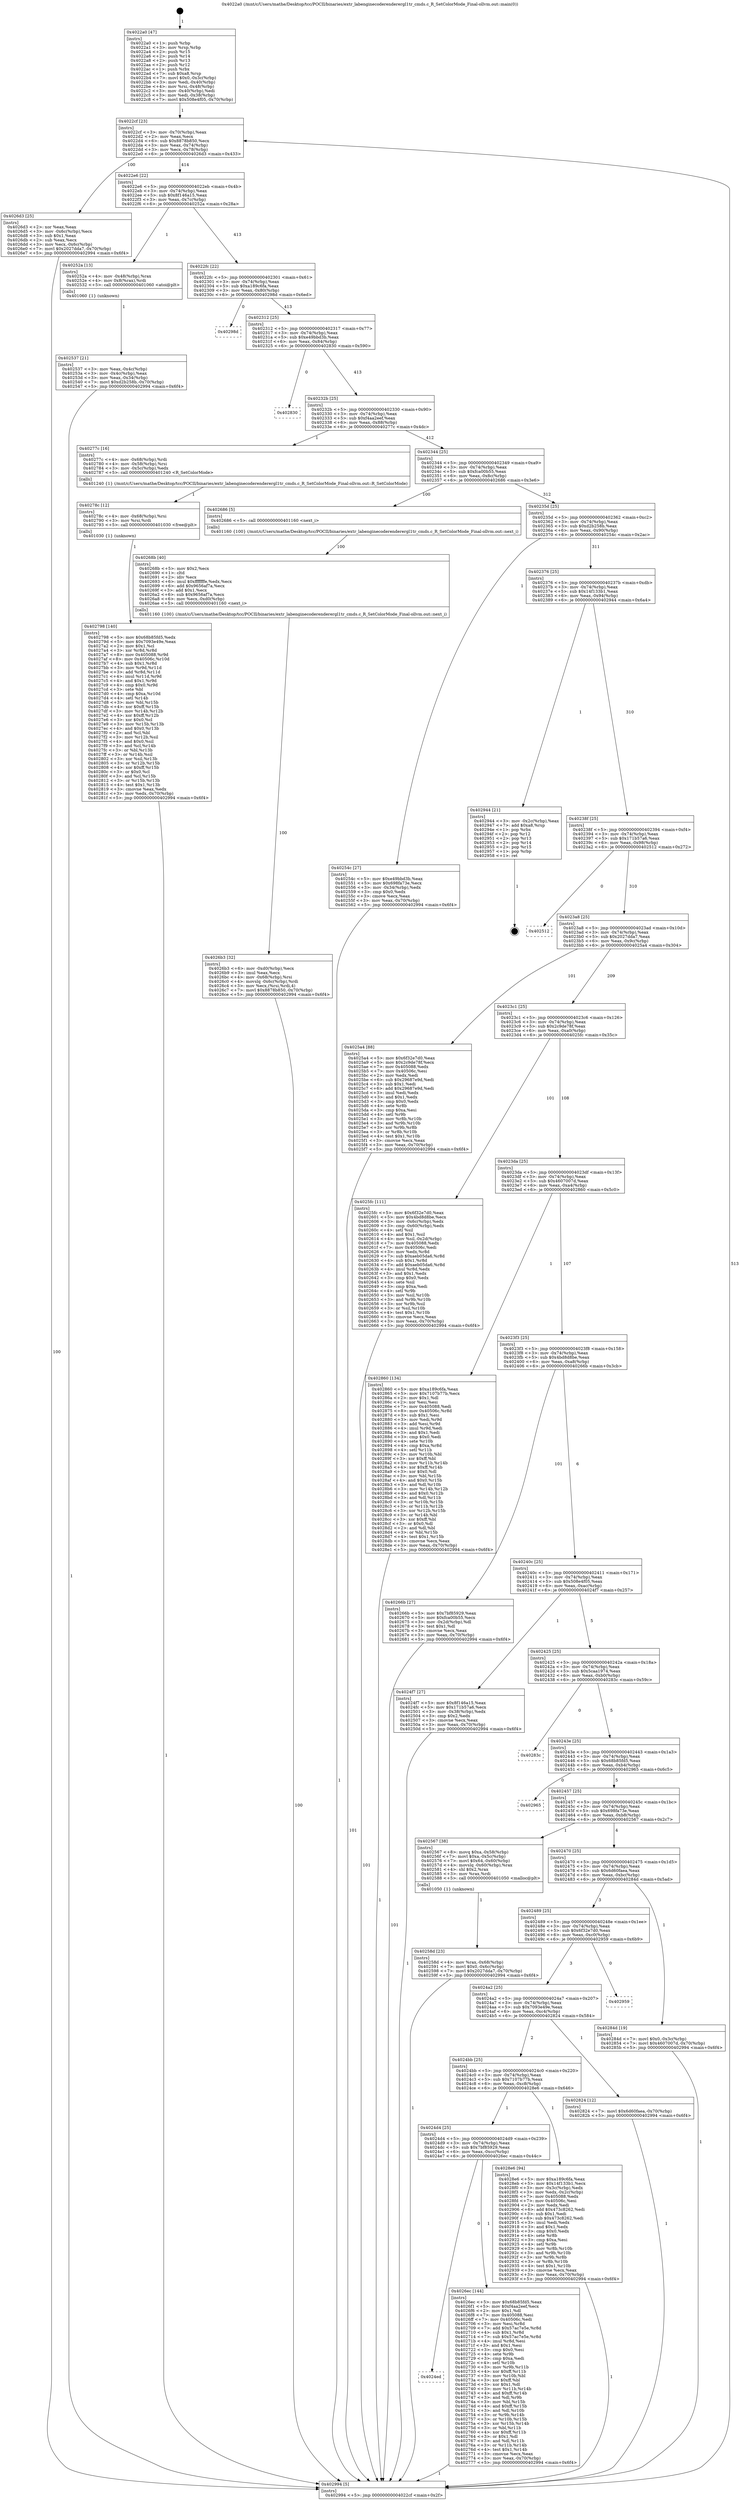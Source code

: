 digraph "0x4022a0" {
  label = "0x4022a0 (/mnt/c/Users/mathe/Desktop/tcc/POCII/binaries/extr_labenginecoderenderergl1tr_cmds.c_R_SetColorMode_Final-ollvm.out::main(0))"
  labelloc = "t"
  node[shape=record]

  Entry [label="",width=0.3,height=0.3,shape=circle,fillcolor=black,style=filled]
  "0x4022cf" [label="{
     0x4022cf [23]\l
     | [instrs]\l
     &nbsp;&nbsp;0x4022cf \<+3\>: mov -0x70(%rbp),%eax\l
     &nbsp;&nbsp;0x4022d2 \<+2\>: mov %eax,%ecx\l
     &nbsp;&nbsp;0x4022d4 \<+6\>: sub $0x8878b850,%ecx\l
     &nbsp;&nbsp;0x4022da \<+3\>: mov %eax,-0x74(%rbp)\l
     &nbsp;&nbsp;0x4022dd \<+3\>: mov %ecx,-0x78(%rbp)\l
     &nbsp;&nbsp;0x4022e0 \<+6\>: je 00000000004026d3 \<main+0x433\>\l
  }"]
  "0x4026d3" [label="{
     0x4026d3 [25]\l
     | [instrs]\l
     &nbsp;&nbsp;0x4026d3 \<+2\>: xor %eax,%eax\l
     &nbsp;&nbsp;0x4026d5 \<+3\>: mov -0x6c(%rbp),%ecx\l
     &nbsp;&nbsp;0x4026d8 \<+3\>: sub $0x1,%eax\l
     &nbsp;&nbsp;0x4026db \<+2\>: sub %eax,%ecx\l
     &nbsp;&nbsp;0x4026dd \<+3\>: mov %ecx,-0x6c(%rbp)\l
     &nbsp;&nbsp;0x4026e0 \<+7\>: movl $0x2027dda7,-0x70(%rbp)\l
     &nbsp;&nbsp;0x4026e7 \<+5\>: jmp 0000000000402994 \<main+0x6f4\>\l
  }"]
  "0x4022e6" [label="{
     0x4022e6 [22]\l
     | [instrs]\l
     &nbsp;&nbsp;0x4022e6 \<+5\>: jmp 00000000004022eb \<main+0x4b\>\l
     &nbsp;&nbsp;0x4022eb \<+3\>: mov -0x74(%rbp),%eax\l
     &nbsp;&nbsp;0x4022ee \<+5\>: sub $0x8f146a15,%eax\l
     &nbsp;&nbsp;0x4022f3 \<+3\>: mov %eax,-0x7c(%rbp)\l
     &nbsp;&nbsp;0x4022f6 \<+6\>: je 000000000040252a \<main+0x28a\>\l
  }"]
  Exit [label="",width=0.3,height=0.3,shape=circle,fillcolor=black,style=filled,peripheries=2]
  "0x40252a" [label="{
     0x40252a [13]\l
     | [instrs]\l
     &nbsp;&nbsp;0x40252a \<+4\>: mov -0x48(%rbp),%rax\l
     &nbsp;&nbsp;0x40252e \<+4\>: mov 0x8(%rax),%rdi\l
     &nbsp;&nbsp;0x402532 \<+5\>: call 0000000000401060 \<atoi@plt\>\l
     | [calls]\l
     &nbsp;&nbsp;0x401060 \{1\} (unknown)\l
  }"]
  "0x4022fc" [label="{
     0x4022fc [22]\l
     | [instrs]\l
     &nbsp;&nbsp;0x4022fc \<+5\>: jmp 0000000000402301 \<main+0x61\>\l
     &nbsp;&nbsp;0x402301 \<+3\>: mov -0x74(%rbp),%eax\l
     &nbsp;&nbsp;0x402304 \<+5\>: sub $0xa189c6fa,%eax\l
     &nbsp;&nbsp;0x402309 \<+3\>: mov %eax,-0x80(%rbp)\l
     &nbsp;&nbsp;0x40230c \<+6\>: je 000000000040298d \<main+0x6ed\>\l
  }"]
  "0x402798" [label="{
     0x402798 [140]\l
     | [instrs]\l
     &nbsp;&nbsp;0x402798 \<+5\>: mov $0x68b85fd5,%edx\l
     &nbsp;&nbsp;0x40279d \<+5\>: mov $0x7093e49e,%eax\l
     &nbsp;&nbsp;0x4027a2 \<+2\>: mov $0x1,%cl\l
     &nbsp;&nbsp;0x4027a4 \<+3\>: xor %r8d,%r8d\l
     &nbsp;&nbsp;0x4027a7 \<+8\>: mov 0x405088,%r9d\l
     &nbsp;&nbsp;0x4027af \<+8\>: mov 0x40506c,%r10d\l
     &nbsp;&nbsp;0x4027b7 \<+4\>: sub $0x1,%r8d\l
     &nbsp;&nbsp;0x4027bb \<+3\>: mov %r9d,%r11d\l
     &nbsp;&nbsp;0x4027be \<+3\>: add %r8d,%r11d\l
     &nbsp;&nbsp;0x4027c1 \<+4\>: imul %r11d,%r9d\l
     &nbsp;&nbsp;0x4027c5 \<+4\>: and $0x1,%r9d\l
     &nbsp;&nbsp;0x4027c9 \<+4\>: cmp $0x0,%r9d\l
     &nbsp;&nbsp;0x4027cd \<+3\>: sete %bl\l
     &nbsp;&nbsp;0x4027d0 \<+4\>: cmp $0xa,%r10d\l
     &nbsp;&nbsp;0x4027d4 \<+4\>: setl %r14b\l
     &nbsp;&nbsp;0x4027d8 \<+3\>: mov %bl,%r15b\l
     &nbsp;&nbsp;0x4027db \<+4\>: xor $0xff,%r15b\l
     &nbsp;&nbsp;0x4027df \<+3\>: mov %r14b,%r12b\l
     &nbsp;&nbsp;0x4027e2 \<+4\>: xor $0xff,%r12b\l
     &nbsp;&nbsp;0x4027e6 \<+3\>: xor $0x0,%cl\l
     &nbsp;&nbsp;0x4027e9 \<+3\>: mov %r15b,%r13b\l
     &nbsp;&nbsp;0x4027ec \<+4\>: and $0x0,%r13b\l
     &nbsp;&nbsp;0x4027f0 \<+2\>: and %cl,%bl\l
     &nbsp;&nbsp;0x4027f2 \<+3\>: mov %r12b,%sil\l
     &nbsp;&nbsp;0x4027f5 \<+4\>: and $0x0,%sil\l
     &nbsp;&nbsp;0x4027f9 \<+3\>: and %cl,%r14b\l
     &nbsp;&nbsp;0x4027fc \<+3\>: or %bl,%r13b\l
     &nbsp;&nbsp;0x4027ff \<+3\>: or %r14b,%sil\l
     &nbsp;&nbsp;0x402802 \<+3\>: xor %sil,%r13b\l
     &nbsp;&nbsp;0x402805 \<+3\>: or %r12b,%r15b\l
     &nbsp;&nbsp;0x402808 \<+4\>: xor $0xff,%r15b\l
     &nbsp;&nbsp;0x40280c \<+3\>: or $0x0,%cl\l
     &nbsp;&nbsp;0x40280f \<+3\>: and %cl,%r15b\l
     &nbsp;&nbsp;0x402812 \<+3\>: or %r15b,%r13b\l
     &nbsp;&nbsp;0x402815 \<+4\>: test $0x1,%r13b\l
     &nbsp;&nbsp;0x402819 \<+3\>: cmovne %eax,%edx\l
     &nbsp;&nbsp;0x40281c \<+3\>: mov %edx,-0x70(%rbp)\l
     &nbsp;&nbsp;0x40281f \<+5\>: jmp 0000000000402994 \<main+0x6f4\>\l
  }"]
  "0x40298d" [label="{
     0x40298d\l
  }", style=dashed]
  "0x402312" [label="{
     0x402312 [25]\l
     | [instrs]\l
     &nbsp;&nbsp;0x402312 \<+5\>: jmp 0000000000402317 \<main+0x77\>\l
     &nbsp;&nbsp;0x402317 \<+3\>: mov -0x74(%rbp),%eax\l
     &nbsp;&nbsp;0x40231a \<+5\>: sub $0xe49bbd3b,%eax\l
     &nbsp;&nbsp;0x40231f \<+6\>: mov %eax,-0x84(%rbp)\l
     &nbsp;&nbsp;0x402325 \<+6\>: je 0000000000402830 \<main+0x590\>\l
  }"]
  "0x40278c" [label="{
     0x40278c [12]\l
     | [instrs]\l
     &nbsp;&nbsp;0x40278c \<+4\>: mov -0x68(%rbp),%rsi\l
     &nbsp;&nbsp;0x402790 \<+3\>: mov %rsi,%rdi\l
     &nbsp;&nbsp;0x402793 \<+5\>: call 0000000000401030 \<free@plt\>\l
     | [calls]\l
     &nbsp;&nbsp;0x401030 \{1\} (unknown)\l
  }"]
  "0x402830" [label="{
     0x402830\l
  }", style=dashed]
  "0x40232b" [label="{
     0x40232b [25]\l
     | [instrs]\l
     &nbsp;&nbsp;0x40232b \<+5\>: jmp 0000000000402330 \<main+0x90\>\l
     &nbsp;&nbsp;0x402330 \<+3\>: mov -0x74(%rbp),%eax\l
     &nbsp;&nbsp;0x402333 \<+5\>: sub $0xf4aa2eef,%eax\l
     &nbsp;&nbsp;0x402338 \<+6\>: mov %eax,-0x88(%rbp)\l
     &nbsp;&nbsp;0x40233e \<+6\>: je 000000000040277c \<main+0x4dc\>\l
  }"]
  "0x4024ed" [label="{
     0x4024ed\l
  }", style=dashed]
  "0x40277c" [label="{
     0x40277c [16]\l
     | [instrs]\l
     &nbsp;&nbsp;0x40277c \<+4\>: mov -0x68(%rbp),%rdi\l
     &nbsp;&nbsp;0x402780 \<+4\>: mov -0x58(%rbp),%rsi\l
     &nbsp;&nbsp;0x402784 \<+3\>: mov -0x5c(%rbp),%edx\l
     &nbsp;&nbsp;0x402787 \<+5\>: call 0000000000401240 \<R_SetColorMode\>\l
     | [calls]\l
     &nbsp;&nbsp;0x401240 \{1\} (/mnt/c/Users/mathe/Desktop/tcc/POCII/binaries/extr_labenginecoderenderergl1tr_cmds.c_R_SetColorMode_Final-ollvm.out::R_SetColorMode)\l
  }"]
  "0x402344" [label="{
     0x402344 [25]\l
     | [instrs]\l
     &nbsp;&nbsp;0x402344 \<+5\>: jmp 0000000000402349 \<main+0xa9\>\l
     &nbsp;&nbsp;0x402349 \<+3\>: mov -0x74(%rbp),%eax\l
     &nbsp;&nbsp;0x40234c \<+5\>: sub $0xfca00b55,%eax\l
     &nbsp;&nbsp;0x402351 \<+6\>: mov %eax,-0x8c(%rbp)\l
     &nbsp;&nbsp;0x402357 \<+6\>: je 0000000000402686 \<main+0x3e6\>\l
  }"]
  "0x4026ec" [label="{
     0x4026ec [144]\l
     | [instrs]\l
     &nbsp;&nbsp;0x4026ec \<+5\>: mov $0x68b85fd5,%eax\l
     &nbsp;&nbsp;0x4026f1 \<+5\>: mov $0xf4aa2eef,%ecx\l
     &nbsp;&nbsp;0x4026f6 \<+2\>: mov $0x1,%dl\l
     &nbsp;&nbsp;0x4026f8 \<+7\>: mov 0x405088,%esi\l
     &nbsp;&nbsp;0x4026ff \<+7\>: mov 0x40506c,%edi\l
     &nbsp;&nbsp;0x402706 \<+3\>: mov %esi,%r8d\l
     &nbsp;&nbsp;0x402709 \<+7\>: add $0x57ac7e5e,%r8d\l
     &nbsp;&nbsp;0x402710 \<+4\>: sub $0x1,%r8d\l
     &nbsp;&nbsp;0x402714 \<+7\>: sub $0x57ac7e5e,%r8d\l
     &nbsp;&nbsp;0x40271b \<+4\>: imul %r8d,%esi\l
     &nbsp;&nbsp;0x40271f \<+3\>: and $0x1,%esi\l
     &nbsp;&nbsp;0x402722 \<+3\>: cmp $0x0,%esi\l
     &nbsp;&nbsp;0x402725 \<+4\>: sete %r9b\l
     &nbsp;&nbsp;0x402729 \<+3\>: cmp $0xa,%edi\l
     &nbsp;&nbsp;0x40272c \<+4\>: setl %r10b\l
     &nbsp;&nbsp;0x402730 \<+3\>: mov %r9b,%r11b\l
     &nbsp;&nbsp;0x402733 \<+4\>: xor $0xff,%r11b\l
     &nbsp;&nbsp;0x402737 \<+3\>: mov %r10b,%bl\l
     &nbsp;&nbsp;0x40273a \<+3\>: xor $0xff,%bl\l
     &nbsp;&nbsp;0x40273d \<+3\>: xor $0x1,%dl\l
     &nbsp;&nbsp;0x402740 \<+3\>: mov %r11b,%r14b\l
     &nbsp;&nbsp;0x402743 \<+4\>: and $0xff,%r14b\l
     &nbsp;&nbsp;0x402747 \<+3\>: and %dl,%r9b\l
     &nbsp;&nbsp;0x40274a \<+3\>: mov %bl,%r15b\l
     &nbsp;&nbsp;0x40274d \<+4\>: and $0xff,%r15b\l
     &nbsp;&nbsp;0x402751 \<+3\>: and %dl,%r10b\l
     &nbsp;&nbsp;0x402754 \<+3\>: or %r9b,%r14b\l
     &nbsp;&nbsp;0x402757 \<+3\>: or %r10b,%r15b\l
     &nbsp;&nbsp;0x40275a \<+3\>: xor %r15b,%r14b\l
     &nbsp;&nbsp;0x40275d \<+3\>: or %bl,%r11b\l
     &nbsp;&nbsp;0x402760 \<+4\>: xor $0xff,%r11b\l
     &nbsp;&nbsp;0x402764 \<+3\>: or $0x1,%dl\l
     &nbsp;&nbsp;0x402767 \<+3\>: and %dl,%r11b\l
     &nbsp;&nbsp;0x40276a \<+3\>: or %r11b,%r14b\l
     &nbsp;&nbsp;0x40276d \<+4\>: test $0x1,%r14b\l
     &nbsp;&nbsp;0x402771 \<+3\>: cmovne %ecx,%eax\l
     &nbsp;&nbsp;0x402774 \<+3\>: mov %eax,-0x70(%rbp)\l
     &nbsp;&nbsp;0x402777 \<+5\>: jmp 0000000000402994 \<main+0x6f4\>\l
  }"]
  "0x402686" [label="{
     0x402686 [5]\l
     | [instrs]\l
     &nbsp;&nbsp;0x402686 \<+5\>: call 0000000000401160 \<next_i\>\l
     | [calls]\l
     &nbsp;&nbsp;0x401160 \{100\} (/mnt/c/Users/mathe/Desktop/tcc/POCII/binaries/extr_labenginecoderenderergl1tr_cmds.c_R_SetColorMode_Final-ollvm.out::next_i)\l
  }"]
  "0x40235d" [label="{
     0x40235d [25]\l
     | [instrs]\l
     &nbsp;&nbsp;0x40235d \<+5\>: jmp 0000000000402362 \<main+0xc2\>\l
     &nbsp;&nbsp;0x402362 \<+3\>: mov -0x74(%rbp),%eax\l
     &nbsp;&nbsp;0x402365 \<+5\>: sub $0xd2b258b,%eax\l
     &nbsp;&nbsp;0x40236a \<+6\>: mov %eax,-0x90(%rbp)\l
     &nbsp;&nbsp;0x402370 \<+6\>: je 000000000040254c \<main+0x2ac\>\l
  }"]
  "0x4024d4" [label="{
     0x4024d4 [25]\l
     | [instrs]\l
     &nbsp;&nbsp;0x4024d4 \<+5\>: jmp 00000000004024d9 \<main+0x239\>\l
     &nbsp;&nbsp;0x4024d9 \<+3\>: mov -0x74(%rbp),%eax\l
     &nbsp;&nbsp;0x4024dc \<+5\>: sub $0x7bf85929,%eax\l
     &nbsp;&nbsp;0x4024e1 \<+6\>: mov %eax,-0xcc(%rbp)\l
     &nbsp;&nbsp;0x4024e7 \<+6\>: je 00000000004026ec \<main+0x44c\>\l
  }"]
  "0x40254c" [label="{
     0x40254c [27]\l
     | [instrs]\l
     &nbsp;&nbsp;0x40254c \<+5\>: mov $0xe49bbd3b,%eax\l
     &nbsp;&nbsp;0x402551 \<+5\>: mov $0x698fa73e,%ecx\l
     &nbsp;&nbsp;0x402556 \<+3\>: mov -0x34(%rbp),%edx\l
     &nbsp;&nbsp;0x402559 \<+3\>: cmp $0x0,%edx\l
     &nbsp;&nbsp;0x40255c \<+3\>: cmove %ecx,%eax\l
     &nbsp;&nbsp;0x40255f \<+3\>: mov %eax,-0x70(%rbp)\l
     &nbsp;&nbsp;0x402562 \<+5\>: jmp 0000000000402994 \<main+0x6f4\>\l
  }"]
  "0x402376" [label="{
     0x402376 [25]\l
     | [instrs]\l
     &nbsp;&nbsp;0x402376 \<+5\>: jmp 000000000040237b \<main+0xdb\>\l
     &nbsp;&nbsp;0x40237b \<+3\>: mov -0x74(%rbp),%eax\l
     &nbsp;&nbsp;0x40237e \<+5\>: sub $0x14f133b1,%eax\l
     &nbsp;&nbsp;0x402383 \<+6\>: mov %eax,-0x94(%rbp)\l
     &nbsp;&nbsp;0x402389 \<+6\>: je 0000000000402944 \<main+0x6a4\>\l
  }"]
  "0x4028e6" [label="{
     0x4028e6 [94]\l
     | [instrs]\l
     &nbsp;&nbsp;0x4028e6 \<+5\>: mov $0xa189c6fa,%eax\l
     &nbsp;&nbsp;0x4028eb \<+5\>: mov $0x14f133b1,%ecx\l
     &nbsp;&nbsp;0x4028f0 \<+3\>: mov -0x3c(%rbp),%edx\l
     &nbsp;&nbsp;0x4028f3 \<+3\>: mov %edx,-0x2c(%rbp)\l
     &nbsp;&nbsp;0x4028f6 \<+7\>: mov 0x405088,%edx\l
     &nbsp;&nbsp;0x4028fd \<+7\>: mov 0x40506c,%esi\l
     &nbsp;&nbsp;0x402904 \<+2\>: mov %edx,%edi\l
     &nbsp;&nbsp;0x402906 \<+6\>: add $0x473c8262,%edi\l
     &nbsp;&nbsp;0x40290c \<+3\>: sub $0x1,%edi\l
     &nbsp;&nbsp;0x40290f \<+6\>: sub $0x473c8262,%edi\l
     &nbsp;&nbsp;0x402915 \<+3\>: imul %edi,%edx\l
     &nbsp;&nbsp;0x402918 \<+3\>: and $0x1,%edx\l
     &nbsp;&nbsp;0x40291b \<+3\>: cmp $0x0,%edx\l
     &nbsp;&nbsp;0x40291e \<+4\>: sete %r8b\l
     &nbsp;&nbsp;0x402922 \<+3\>: cmp $0xa,%esi\l
     &nbsp;&nbsp;0x402925 \<+4\>: setl %r9b\l
     &nbsp;&nbsp;0x402929 \<+3\>: mov %r8b,%r10b\l
     &nbsp;&nbsp;0x40292c \<+3\>: and %r9b,%r10b\l
     &nbsp;&nbsp;0x40292f \<+3\>: xor %r9b,%r8b\l
     &nbsp;&nbsp;0x402932 \<+3\>: or %r8b,%r10b\l
     &nbsp;&nbsp;0x402935 \<+4\>: test $0x1,%r10b\l
     &nbsp;&nbsp;0x402939 \<+3\>: cmovne %ecx,%eax\l
     &nbsp;&nbsp;0x40293c \<+3\>: mov %eax,-0x70(%rbp)\l
     &nbsp;&nbsp;0x40293f \<+5\>: jmp 0000000000402994 \<main+0x6f4\>\l
  }"]
  "0x402944" [label="{
     0x402944 [21]\l
     | [instrs]\l
     &nbsp;&nbsp;0x402944 \<+3\>: mov -0x2c(%rbp),%eax\l
     &nbsp;&nbsp;0x402947 \<+7\>: add $0xa8,%rsp\l
     &nbsp;&nbsp;0x40294e \<+1\>: pop %rbx\l
     &nbsp;&nbsp;0x40294f \<+2\>: pop %r12\l
     &nbsp;&nbsp;0x402951 \<+2\>: pop %r13\l
     &nbsp;&nbsp;0x402953 \<+2\>: pop %r14\l
     &nbsp;&nbsp;0x402955 \<+2\>: pop %r15\l
     &nbsp;&nbsp;0x402957 \<+1\>: pop %rbp\l
     &nbsp;&nbsp;0x402958 \<+1\>: ret\l
  }"]
  "0x40238f" [label="{
     0x40238f [25]\l
     | [instrs]\l
     &nbsp;&nbsp;0x40238f \<+5\>: jmp 0000000000402394 \<main+0xf4\>\l
     &nbsp;&nbsp;0x402394 \<+3\>: mov -0x74(%rbp),%eax\l
     &nbsp;&nbsp;0x402397 \<+5\>: sub $0x171b57a6,%eax\l
     &nbsp;&nbsp;0x40239c \<+6\>: mov %eax,-0x98(%rbp)\l
     &nbsp;&nbsp;0x4023a2 \<+6\>: je 0000000000402512 \<main+0x272\>\l
  }"]
  "0x4024bb" [label="{
     0x4024bb [25]\l
     | [instrs]\l
     &nbsp;&nbsp;0x4024bb \<+5\>: jmp 00000000004024c0 \<main+0x220\>\l
     &nbsp;&nbsp;0x4024c0 \<+3\>: mov -0x74(%rbp),%eax\l
     &nbsp;&nbsp;0x4024c3 \<+5\>: sub $0x7107b77b,%eax\l
     &nbsp;&nbsp;0x4024c8 \<+6\>: mov %eax,-0xc8(%rbp)\l
     &nbsp;&nbsp;0x4024ce \<+6\>: je 00000000004028e6 \<main+0x646\>\l
  }"]
  "0x402512" [label="{
     0x402512\l
  }", style=dashed]
  "0x4023a8" [label="{
     0x4023a8 [25]\l
     | [instrs]\l
     &nbsp;&nbsp;0x4023a8 \<+5\>: jmp 00000000004023ad \<main+0x10d\>\l
     &nbsp;&nbsp;0x4023ad \<+3\>: mov -0x74(%rbp),%eax\l
     &nbsp;&nbsp;0x4023b0 \<+5\>: sub $0x2027dda7,%eax\l
     &nbsp;&nbsp;0x4023b5 \<+6\>: mov %eax,-0x9c(%rbp)\l
     &nbsp;&nbsp;0x4023bb \<+6\>: je 00000000004025a4 \<main+0x304\>\l
  }"]
  "0x402824" [label="{
     0x402824 [12]\l
     | [instrs]\l
     &nbsp;&nbsp;0x402824 \<+7\>: movl $0x6d60faea,-0x70(%rbp)\l
     &nbsp;&nbsp;0x40282b \<+5\>: jmp 0000000000402994 \<main+0x6f4\>\l
  }"]
  "0x4025a4" [label="{
     0x4025a4 [88]\l
     | [instrs]\l
     &nbsp;&nbsp;0x4025a4 \<+5\>: mov $0x6f32e7d0,%eax\l
     &nbsp;&nbsp;0x4025a9 \<+5\>: mov $0x2c9de78f,%ecx\l
     &nbsp;&nbsp;0x4025ae \<+7\>: mov 0x405088,%edx\l
     &nbsp;&nbsp;0x4025b5 \<+7\>: mov 0x40506c,%esi\l
     &nbsp;&nbsp;0x4025bc \<+2\>: mov %edx,%edi\l
     &nbsp;&nbsp;0x4025be \<+6\>: sub $0x29687e9d,%edi\l
     &nbsp;&nbsp;0x4025c4 \<+3\>: sub $0x1,%edi\l
     &nbsp;&nbsp;0x4025c7 \<+6\>: add $0x29687e9d,%edi\l
     &nbsp;&nbsp;0x4025cd \<+3\>: imul %edi,%edx\l
     &nbsp;&nbsp;0x4025d0 \<+3\>: and $0x1,%edx\l
     &nbsp;&nbsp;0x4025d3 \<+3\>: cmp $0x0,%edx\l
     &nbsp;&nbsp;0x4025d6 \<+4\>: sete %r8b\l
     &nbsp;&nbsp;0x4025da \<+3\>: cmp $0xa,%esi\l
     &nbsp;&nbsp;0x4025dd \<+4\>: setl %r9b\l
     &nbsp;&nbsp;0x4025e1 \<+3\>: mov %r8b,%r10b\l
     &nbsp;&nbsp;0x4025e4 \<+3\>: and %r9b,%r10b\l
     &nbsp;&nbsp;0x4025e7 \<+3\>: xor %r9b,%r8b\l
     &nbsp;&nbsp;0x4025ea \<+3\>: or %r8b,%r10b\l
     &nbsp;&nbsp;0x4025ed \<+4\>: test $0x1,%r10b\l
     &nbsp;&nbsp;0x4025f1 \<+3\>: cmovne %ecx,%eax\l
     &nbsp;&nbsp;0x4025f4 \<+3\>: mov %eax,-0x70(%rbp)\l
     &nbsp;&nbsp;0x4025f7 \<+5\>: jmp 0000000000402994 \<main+0x6f4\>\l
  }"]
  "0x4023c1" [label="{
     0x4023c1 [25]\l
     | [instrs]\l
     &nbsp;&nbsp;0x4023c1 \<+5\>: jmp 00000000004023c6 \<main+0x126\>\l
     &nbsp;&nbsp;0x4023c6 \<+3\>: mov -0x74(%rbp),%eax\l
     &nbsp;&nbsp;0x4023c9 \<+5\>: sub $0x2c9de78f,%eax\l
     &nbsp;&nbsp;0x4023ce \<+6\>: mov %eax,-0xa0(%rbp)\l
     &nbsp;&nbsp;0x4023d4 \<+6\>: je 00000000004025fc \<main+0x35c\>\l
  }"]
  "0x4024a2" [label="{
     0x4024a2 [25]\l
     | [instrs]\l
     &nbsp;&nbsp;0x4024a2 \<+5\>: jmp 00000000004024a7 \<main+0x207\>\l
     &nbsp;&nbsp;0x4024a7 \<+3\>: mov -0x74(%rbp),%eax\l
     &nbsp;&nbsp;0x4024aa \<+5\>: sub $0x7093e49e,%eax\l
     &nbsp;&nbsp;0x4024af \<+6\>: mov %eax,-0xc4(%rbp)\l
     &nbsp;&nbsp;0x4024b5 \<+6\>: je 0000000000402824 \<main+0x584\>\l
  }"]
  "0x4025fc" [label="{
     0x4025fc [111]\l
     | [instrs]\l
     &nbsp;&nbsp;0x4025fc \<+5\>: mov $0x6f32e7d0,%eax\l
     &nbsp;&nbsp;0x402601 \<+5\>: mov $0x4bd8d8be,%ecx\l
     &nbsp;&nbsp;0x402606 \<+3\>: mov -0x6c(%rbp),%edx\l
     &nbsp;&nbsp;0x402609 \<+3\>: cmp -0x60(%rbp),%edx\l
     &nbsp;&nbsp;0x40260c \<+4\>: setl %sil\l
     &nbsp;&nbsp;0x402610 \<+4\>: and $0x1,%sil\l
     &nbsp;&nbsp;0x402614 \<+4\>: mov %sil,-0x2d(%rbp)\l
     &nbsp;&nbsp;0x402618 \<+7\>: mov 0x405088,%edx\l
     &nbsp;&nbsp;0x40261f \<+7\>: mov 0x40506c,%edi\l
     &nbsp;&nbsp;0x402626 \<+3\>: mov %edx,%r8d\l
     &nbsp;&nbsp;0x402629 \<+7\>: sub $0xaeb05da6,%r8d\l
     &nbsp;&nbsp;0x402630 \<+4\>: sub $0x1,%r8d\l
     &nbsp;&nbsp;0x402634 \<+7\>: add $0xaeb05da6,%r8d\l
     &nbsp;&nbsp;0x40263b \<+4\>: imul %r8d,%edx\l
     &nbsp;&nbsp;0x40263f \<+3\>: and $0x1,%edx\l
     &nbsp;&nbsp;0x402642 \<+3\>: cmp $0x0,%edx\l
     &nbsp;&nbsp;0x402645 \<+4\>: sete %sil\l
     &nbsp;&nbsp;0x402649 \<+3\>: cmp $0xa,%edi\l
     &nbsp;&nbsp;0x40264c \<+4\>: setl %r9b\l
     &nbsp;&nbsp;0x402650 \<+3\>: mov %sil,%r10b\l
     &nbsp;&nbsp;0x402653 \<+3\>: and %r9b,%r10b\l
     &nbsp;&nbsp;0x402656 \<+3\>: xor %r9b,%sil\l
     &nbsp;&nbsp;0x402659 \<+3\>: or %sil,%r10b\l
     &nbsp;&nbsp;0x40265c \<+4\>: test $0x1,%r10b\l
     &nbsp;&nbsp;0x402660 \<+3\>: cmovne %ecx,%eax\l
     &nbsp;&nbsp;0x402663 \<+3\>: mov %eax,-0x70(%rbp)\l
     &nbsp;&nbsp;0x402666 \<+5\>: jmp 0000000000402994 \<main+0x6f4\>\l
  }"]
  "0x4023da" [label="{
     0x4023da [25]\l
     | [instrs]\l
     &nbsp;&nbsp;0x4023da \<+5\>: jmp 00000000004023df \<main+0x13f\>\l
     &nbsp;&nbsp;0x4023df \<+3\>: mov -0x74(%rbp),%eax\l
     &nbsp;&nbsp;0x4023e2 \<+5\>: sub $0x4607007d,%eax\l
     &nbsp;&nbsp;0x4023e7 \<+6\>: mov %eax,-0xa4(%rbp)\l
     &nbsp;&nbsp;0x4023ed \<+6\>: je 0000000000402860 \<main+0x5c0\>\l
  }"]
  "0x402959" [label="{
     0x402959\l
  }", style=dashed]
  "0x402860" [label="{
     0x402860 [134]\l
     | [instrs]\l
     &nbsp;&nbsp;0x402860 \<+5\>: mov $0xa189c6fa,%eax\l
     &nbsp;&nbsp;0x402865 \<+5\>: mov $0x7107b77b,%ecx\l
     &nbsp;&nbsp;0x40286a \<+2\>: mov $0x1,%dl\l
     &nbsp;&nbsp;0x40286c \<+2\>: xor %esi,%esi\l
     &nbsp;&nbsp;0x40286e \<+7\>: mov 0x405088,%edi\l
     &nbsp;&nbsp;0x402875 \<+8\>: mov 0x40506c,%r8d\l
     &nbsp;&nbsp;0x40287d \<+3\>: sub $0x1,%esi\l
     &nbsp;&nbsp;0x402880 \<+3\>: mov %edi,%r9d\l
     &nbsp;&nbsp;0x402883 \<+3\>: add %esi,%r9d\l
     &nbsp;&nbsp;0x402886 \<+4\>: imul %r9d,%edi\l
     &nbsp;&nbsp;0x40288a \<+3\>: and $0x1,%edi\l
     &nbsp;&nbsp;0x40288d \<+3\>: cmp $0x0,%edi\l
     &nbsp;&nbsp;0x402890 \<+4\>: sete %r10b\l
     &nbsp;&nbsp;0x402894 \<+4\>: cmp $0xa,%r8d\l
     &nbsp;&nbsp;0x402898 \<+4\>: setl %r11b\l
     &nbsp;&nbsp;0x40289c \<+3\>: mov %r10b,%bl\l
     &nbsp;&nbsp;0x40289f \<+3\>: xor $0xff,%bl\l
     &nbsp;&nbsp;0x4028a2 \<+3\>: mov %r11b,%r14b\l
     &nbsp;&nbsp;0x4028a5 \<+4\>: xor $0xff,%r14b\l
     &nbsp;&nbsp;0x4028a9 \<+3\>: xor $0x0,%dl\l
     &nbsp;&nbsp;0x4028ac \<+3\>: mov %bl,%r15b\l
     &nbsp;&nbsp;0x4028af \<+4\>: and $0x0,%r15b\l
     &nbsp;&nbsp;0x4028b3 \<+3\>: and %dl,%r10b\l
     &nbsp;&nbsp;0x4028b6 \<+3\>: mov %r14b,%r12b\l
     &nbsp;&nbsp;0x4028b9 \<+4\>: and $0x0,%r12b\l
     &nbsp;&nbsp;0x4028bd \<+3\>: and %dl,%r11b\l
     &nbsp;&nbsp;0x4028c0 \<+3\>: or %r10b,%r15b\l
     &nbsp;&nbsp;0x4028c3 \<+3\>: or %r11b,%r12b\l
     &nbsp;&nbsp;0x4028c6 \<+3\>: xor %r12b,%r15b\l
     &nbsp;&nbsp;0x4028c9 \<+3\>: or %r14b,%bl\l
     &nbsp;&nbsp;0x4028cc \<+3\>: xor $0xff,%bl\l
     &nbsp;&nbsp;0x4028cf \<+3\>: or $0x0,%dl\l
     &nbsp;&nbsp;0x4028d2 \<+2\>: and %dl,%bl\l
     &nbsp;&nbsp;0x4028d4 \<+3\>: or %bl,%r15b\l
     &nbsp;&nbsp;0x4028d7 \<+4\>: test $0x1,%r15b\l
     &nbsp;&nbsp;0x4028db \<+3\>: cmovne %ecx,%eax\l
     &nbsp;&nbsp;0x4028de \<+3\>: mov %eax,-0x70(%rbp)\l
     &nbsp;&nbsp;0x4028e1 \<+5\>: jmp 0000000000402994 \<main+0x6f4\>\l
  }"]
  "0x4023f3" [label="{
     0x4023f3 [25]\l
     | [instrs]\l
     &nbsp;&nbsp;0x4023f3 \<+5\>: jmp 00000000004023f8 \<main+0x158\>\l
     &nbsp;&nbsp;0x4023f8 \<+3\>: mov -0x74(%rbp),%eax\l
     &nbsp;&nbsp;0x4023fb \<+5\>: sub $0x4bd8d8be,%eax\l
     &nbsp;&nbsp;0x402400 \<+6\>: mov %eax,-0xa8(%rbp)\l
     &nbsp;&nbsp;0x402406 \<+6\>: je 000000000040266b \<main+0x3cb\>\l
  }"]
  "0x402489" [label="{
     0x402489 [25]\l
     | [instrs]\l
     &nbsp;&nbsp;0x402489 \<+5\>: jmp 000000000040248e \<main+0x1ee\>\l
     &nbsp;&nbsp;0x40248e \<+3\>: mov -0x74(%rbp),%eax\l
     &nbsp;&nbsp;0x402491 \<+5\>: sub $0x6f32e7d0,%eax\l
     &nbsp;&nbsp;0x402496 \<+6\>: mov %eax,-0xc0(%rbp)\l
     &nbsp;&nbsp;0x40249c \<+6\>: je 0000000000402959 \<main+0x6b9\>\l
  }"]
  "0x40266b" [label="{
     0x40266b [27]\l
     | [instrs]\l
     &nbsp;&nbsp;0x40266b \<+5\>: mov $0x7bf85929,%eax\l
     &nbsp;&nbsp;0x402670 \<+5\>: mov $0xfca00b55,%ecx\l
     &nbsp;&nbsp;0x402675 \<+3\>: mov -0x2d(%rbp),%dl\l
     &nbsp;&nbsp;0x402678 \<+3\>: test $0x1,%dl\l
     &nbsp;&nbsp;0x40267b \<+3\>: cmovne %ecx,%eax\l
     &nbsp;&nbsp;0x40267e \<+3\>: mov %eax,-0x70(%rbp)\l
     &nbsp;&nbsp;0x402681 \<+5\>: jmp 0000000000402994 \<main+0x6f4\>\l
  }"]
  "0x40240c" [label="{
     0x40240c [25]\l
     | [instrs]\l
     &nbsp;&nbsp;0x40240c \<+5\>: jmp 0000000000402411 \<main+0x171\>\l
     &nbsp;&nbsp;0x402411 \<+3\>: mov -0x74(%rbp),%eax\l
     &nbsp;&nbsp;0x402414 \<+5\>: sub $0x508e4f05,%eax\l
     &nbsp;&nbsp;0x402419 \<+6\>: mov %eax,-0xac(%rbp)\l
     &nbsp;&nbsp;0x40241f \<+6\>: je 00000000004024f7 \<main+0x257\>\l
  }"]
  "0x40284d" [label="{
     0x40284d [19]\l
     | [instrs]\l
     &nbsp;&nbsp;0x40284d \<+7\>: movl $0x0,-0x3c(%rbp)\l
     &nbsp;&nbsp;0x402854 \<+7\>: movl $0x4607007d,-0x70(%rbp)\l
     &nbsp;&nbsp;0x40285b \<+5\>: jmp 0000000000402994 \<main+0x6f4\>\l
  }"]
  "0x4024f7" [label="{
     0x4024f7 [27]\l
     | [instrs]\l
     &nbsp;&nbsp;0x4024f7 \<+5\>: mov $0x8f146a15,%eax\l
     &nbsp;&nbsp;0x4024fc \<+5\>: mov $0x171b57a6,%ecx\l
     &nbsp;&nbsp;0x402501 \<+3\>: mov -0x38(%rbp),%edx\l
     &nbsp;&nbsp;0x402504 \<+3\>: cmp $0x2,%edx\l
     &nbsp;&nbsp;0x402507 \<+3\>: cmovne %ecx,%eax\l
     &nbsp;&nbsp;0x40250a \<+3\>: mov %eax,-0x70(%rbp)\l
     &nbsp;&nbsp;0x40250d \<+5\>: jmp 0000000000402994 \<main+0x6f4\>\l
  }"]
  "0x402425" [label="{
     0x402425 [25]\l
     | [instrs]\l
     &nbsp;&nbsp;0x402425 \<+5\>: jmp 000000000040242a \<main+0x18a\>\l
     &nbsp;&nbsp;0x40242a \<+3\>: mov -0x74(%rbp),%eax\l
     &nbsp;&nbsp;0x40242d \<+5\>: sub $0x5caa1974,%eax\l
     &nbsp;&nbsp;0x402432 \<+6\>: mov %eax,-0xb0(%rbp)\l
     &nbsp;&nbsp;0x402438 \<+6\>: je 000000000040283c \<main+0x59c\>\l
  }"]
  "0x402994" [label="{
     0x402994 [5]\l
     | [instrs]\l
     &nbsp;&nbsp;0x402994 \<+5\>: jmp 00000000004022cf \<main+0x2f\>\l
  }"]
  "0x4022a0" [label="{
     0x4022a0 [47]\l
     | [instrs]\l
     &nbsp;&nbsp;0x4022a0 \<+1\>: push %rbp\l
     &nbsp;&nbsp;0x4022a1 \<+3\>: mov %rsp,%rbp\l
     &nbsp;&nbsp;0x4022a4 \<+2\>: push %r15\l
     &nbsp;&nbsp;0x4022a6 \<+2\>: push %r14\l
     &nbsp;&nbsp;0x4022a8 \<+2\>: push %r13\l
     &nbsp;&nbsp;0x4022aa \<+2\>: push %r12\l
     &nbsp;&nbsp;0x4022ac \<+1\>: push %rbx\l
     &nbsp;&nbsp;0x4022ad \<+7\>: sub $0xa8,%rsp\l
     &nbsp;&nbsp;0x4022b4 \<+7\>: movl $0x0,-0x3c(%rbp)\l
     &nbsp;&nbsp;0x4022bb \<+3\>: mov %edi,-0x40(%rbp)\l
     &nbsp;&nbsp;0x4022be \<+4\>: mov %rsi,-0x48(%rbp)\l
     &nbsp;&nbsp;0x4022c2 \<+3\>: mov -0x40(%rbp),%edi\l
     &nbsp;&nbsp;0x4022c5 \<+3\>: mov %edi,-0x38(%rbp)\l
     &nbsp;&nbsp;0x4022c8 \<+7\>: movl $0x508e4f05,-0x70(%rbp)\l
  }"]
  "0x402537" [label="{
     0x402537 [21]\l
     | [instrs]\l
     &nbsp;&nbsp;0x402537 \<+3\>: mov %eax,-0x4c(%rbp)\l
     &nbsp;&nbsp;0x40253a \<+3\>: mov -0x4c(%rbp),%eax\l
     &nbsp;&nbsp;0x40253d \<+3\>: mov %eax,-0x34(%rbp)\l
     &nbsp;&nbsp;0x402540 \<+7\>: movl $0xd2b258b,-0x70(%rbp)\l
     &nbsp;&nbsp;0x402547 \<+5\>: jmp 0000000000402994 \<main+0x6f4\>\l
  }"]
  "0x4026b3" [label="{
     0x4026b3 [32]\l
     | [instrs]\l
     &nbsp;&nbsp;0x4026b3 \<+6\>: mov -0xd0(%rbp),%ecx\l
     &nbsp;&nbsp;0x4026b9 \<+3\>: imul %eax,%ecx\l
     &nbsp;&nbsp;0x4026bc \<+4\>: mov -0x68(%rbp),%rsi\l
     &nbsp;&nbsp;0x4026c0 \<+4\>: movslq -0x6c(%rbp),%rdi\l
     &nbsp;&nbsp;0x4026c4 \<+3\>: mov %ecx,(%rsi,%rdi,4)\l
     &nbsp;&nbsp;0x4026c7 \<+7\>: movl $0x8878b850,-0x70(%rbp)\l
     &nbsp;&nbsp;0x4026ce \<+5\>: jmp 0000000000402994 \<main+0x6f4\>\l
  }"]
  "0x40283c" [label="{
     0x40283c\l
  }", style=dashed]
  "0x40243e" [label="{
     0x40243e [25]\l
     | [instrs]\l
     &nbsp;&nbsp;0x40243e \<+5\>: jmp 0000000000402443 \<main+0x1a3\>\l
     &nbsp;&nbsp;0x402443 \<+3\>: mov -0x74(%rbp),%eax\l
     &nbsp;&nbsp;0x402446 \<+5\>: sub $0x68b85fd5,%eax\l
     &nbsp;&nbsp;0x40244b \<+6\>: mov %eax,-0xb4(%rbp)\l
     &nbsp;&nbsp;0x402451 \<+6\>: je 0000000000402965 \<main+0x6c5\>\l
  }"]
  "0x40268b" [label="{
     0x40268b [40]\l
     | [instrs]\l
     &nbsp;&nbsp;0x40268b \<+5\>: mov $0x2,%ecx\l
     &nbsp;&nbsp;0x402690 \<+1\>: cltd\l
     &nbsp;&nbsp;0x402691 \<+2\>: idiv %ecx\l
     &nbsp;&nbsp;0x402693 \<+6\>: imul $0xfffffffe,%edx,%ecx\l
     &nbsp;&nbsp;0x402699 \<+6\>: add $0x9656af7a,%ecx\l
     &nbsp;&nbsp;0x40269f \<+3\>: add $0x1,%ecx\l
     &nbsp;&nbsp;0x4026a2 \<+6\>: sub $0x9656af7a,%ecx\l
     &nbsp;&nbsp;0x4026a8 \<+6\>: mov %ecx,-0xd0(%rbp)\l
     &nbsp;&nbsp;0x4026ae \<+5\>: call 0000000000401160 \<next_i\>\l
     | [calls]\l
     &nbsp;&nbsp;0x401160 \{100\} (/mnt/c/Users/mathe/Desktop/tcc/POCII/binaries/extr_labenginecoderenderergl1tr_cmds.c_R_SetColorMode_Final-ollvm.out::next_i)\l
  }"]
  "0x402965" [label="{
     0x402965\l
  }", style=dashed]
  "0x402457" [label="{
     0x402457 [25]\l
     | [instrs]\l
     &nbsp;&nbsp;0x402457 \<+5\>: jmp 000000000040245c \<main+0x1bc\>\l
     &nbsp;&nbsp;0x40245c \<+3\>: mov -0x74(%rbp),%eax\l
     &nbsp;&nbsp;0x40245f \<+5\>: sub $0x698fa73e,%eax\l
     &nbsp;&nbsp;0x402464 \<+6\>: mov %eax,-0xb8(%rbp)\l
     &nbsp;&nbsp;0x40246a \<+6\>: je 0000000000402567 \<main+0x2c7\>\l
  }"]
  "0x40258d" [label="{
     0x40258d [23]\l
     | [instrs]\l
     &nbsp;&nbsp;0x40258d \<+4\>: mov %rax,-0x68(%rbp)\l
     &nbsp;&nbsp;0x402591 \<+7\>: movl $0x0,-0x6c(%rbp)\l
     &nbsp;&nbsp;0x402598 \<+7\>: movl $0x2027dda7,-0x70(%rbp)\l
     &nbsp;&nbsp;0x40259f \<+5\>: jmp 0000000000402994 \<main+0x6f4\>\l
  }"]
  "0x402567" [label="{
     0x402567 [38]\l
     | [instrs]\l
     &nbsp;&nbsp;0x402567 \<+8\>: movq $0xa,-0x58(%rbp)\l
     &nbsp;&nbsp;0x40256f \<+7\>: movl $0xa,-0x5c(%rbp)\l
     &nbsp;&nbsp;0x402576 \<+7\>: movl $0x64,-0x60(%rbp)\l
     &nbsp;&nbsp;0x40257d \<+4\>: movslq -0x60(%rbp),%rax\l
     &nbsp;&nbsp;0x402581 \<+4\>: shl $0x2,%rax\l
     &nbsp;&nbsp;0x402585 \<+3\>: mov %rax,%rdi\l
     &nbsp;&nbsp;0x402588 \<+5\>: call 0000000000401050 \<malloc@plt\>\l
     | [calls]\l
     &nbsp;&nbsp;0x401050 \{1\} (unknown)\l
  }"]
  "0x402470" [label="{
     0x402470 [25]\l
     | [instrs]\l
     &nbsp;&nbsp;0x402470 \<+5\>: jmp 0000000000402475 \<main+0x1d5\>\l
     &nbsp;&nbsp;0x402475 \<+3\>: mov -0x74(%rbp),%eax\l
     &nbsp;&nbsp;0x402478 \<+5\>: sub $0x6d60faea,%eax\l
     &nbsp;&nbsp;0x40247d \<+6\>: mov %eax,-0xbc(%rbp)\l
     &nbsp;&nbsp;0x402483 \<+6\>: je 000000000040284d \<main+0x5ad\>\l
  }"]
  Entry -> "0x4022a0" [label=" 1"]
  "0x4022cf" -> "0x4026d3" [label=" 100"]
  "0x4022cf" -> "0x4022e6" [label=" 414"]
  "0x402944" -> Exit [label=" 1"]
  "0x4022e6" -> "0x40252a" [label=" 1"]
  "0x4022e6" -> "0x4022fc" [label=" 413"]
  "0x4028e6" -> "0x402994" [label=" 1"]
  "0x4022fc" -> "0x40298d" [label=" 0"]
  "0x4022fc" -> "0x402312" [label=" 413"]
  "0x402860" -> "0x402994" [label=" 1"]
  "0x402312" -> "0x402830" [label=" 0"]
  "0x402312" -> "0x40232b" [label=" 413"]
  "0x40284d" -> "0x402994" [label=" 1"]
  "0x40232b" -> "0x40277c" [label=" 1"]
  "0x40232b" -> "0x402344" [label=" 412"]
  "0x402824" -> "0x402994" [label=" 1"]
  "0x402344" -> "0x402686" [label=" 100"]
  "0x402344" -> "0x40235d" [label=" 312"]
  "0x402798" -> "0x402994" [label=" 1"]
  "0x40235d" -> "0x40254c" [label=" 1"]
  "0x40235d" -> "0x402376" [label=" 311"]
  "0x40277c" -> "0x40278c" [label=" 1"]
  "0x402376" -> "0x402944" [label=" 1"]
  "0x402376" -> "0x40238f" [label=" 310"]
  "0x4026ec" -> "0x402994" [label=" 1"]
  "0x40238f" -> "0x402512" [label=" 0"]
  "0x40238f" -> "0x4023a8" [label=" 310"]
  "0x4024d4" -> "0x4026ec" [label=" 1"]
  "0x4023a8" -> "0x4025a4" [label=" 101"]
  "0x4023a8" -> "0x4023c1" [label=" 209"]
  "0x40278c" -> "0x402798" [label=" 1"]
  "0x4023c1" -> "0x4025fc" [label=" 101"]
  "0x4023c1" -> "0x4023da" [label=" 108"]
  "0x4024bb" -> "0x4028e6" [label=" 1"]
  "0x4023da" -> "0x402860" [label=" 1"]
  "0x4023da" -> "0x4023f3" [label=" 107"]
  "0x4024d4" -> "0x4024ed" [label=" 0"]
  "0x4023f3" -> "0x40266b" [label=" 101"]
  "0x4023f3" -> "0x40240c" [label=" 6"]
  "0x4024a2" -> "0x402824" [label=" 1"]
  "0x40240c" -> "0x4024f7" [label=" 1"]
  "0x40240c" -> "0x402425" [label=" 5"]
  "0x4024f7" -> "0x402994" [label=" 1"]
  "0x4022a0" -> "0x4022cf" [label=" 1"]
  "0x402994" -> "0x4022cf" [label=" 513"]
  "0x40252a" -> "0x402537" [label=" 1"]
  "0x402537" -> "0x402994" [label=" 1"]
  "0x40254c" -> "0x402994" [label=" 1"]
  "0x4024bb" -> "0x4024d4" [label=" 1"]
  "0x402425" -> "0x40283c" [label=" 0"]
  "0x402425" -> "0x40243e" [label=" 5"]
  "0x402489" -> "0x402959" [label=" 0"]
  "0x40243e" -> "0x402965" [label=" 0"]
  "0x40243e" -> "0x402457" [label=" 5"]
  "0x4024a2" -> "0x4024bb" [label=" 2"]
  "0x402457" -> "0x402567" [label=" 1"]
  "0x402457" -> "0x402470" [label=" 4"]
  "0x402567" -> "0x40258d" [label=" 1"]
  "0x40258d" -> "0x402994" [label=" 1"]
  "0x4025a4" -> "0x402994" [label=" 101"]
  "0x4025fc" -> "0x402994" [label=" 101"]
  "0x40266b" -> "0x402994" [label=" 101"]
  "0x402686" -> "0x40268b" [label=" 100"]
  "0x40268b" -> "0x4026b3" [label=" 100"]
  "0x4026b3" -> "0x402994" [label=" 100"]
  "0x4026d3" -> "0x402994" [label=" 100"]
  "0x402489" -> "0x4024a2" [label=" 3"]
  "0x402470" -> "0x40284d" [label=" 1"]
  "0x402470" -> "0x402489" [label=" 3"]
}
